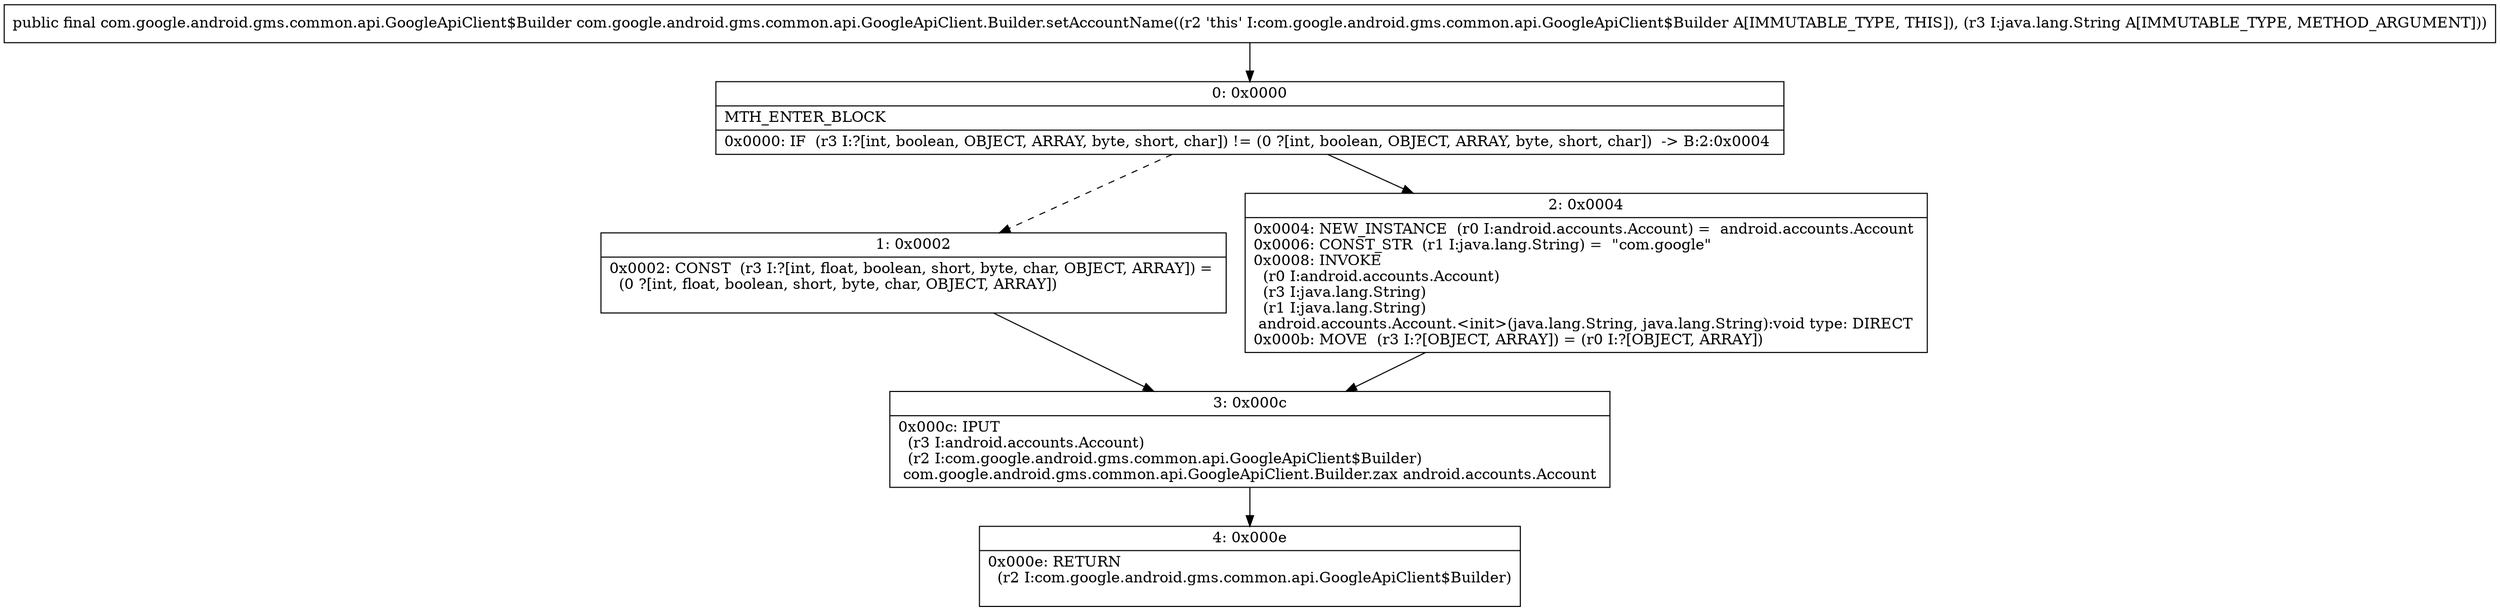 digraph "CFG forcom.google.android.gms.common.api.GoogleApiClient.Builder.setAccountName(Ljava\/lang\/String;)Lcom\/google\/android\/gms\/common\/api\/GoogleApiClient$Builder;" {
Node_0 [shape=record,label="{0\:\ 0x0000|MTH_ENTER_BLOCK\l|0x0000: IF  (r3 I:?[int, boolean, OBJECT, ARRAY, byte, short, char]) != (0 ?[int, boolean, OBJECT, ARRAY, byte, short, char])  \-\> B:2:0x0004 \l}"];
Node_1 [shape=record,label="{1\:\ 0x0002|0x0002: CONST  (r3 I:?[int, float, boolean, short, byte, char, OBJECT, ARRAY]) = \l  (0 ?[int, float, boolean, short, byte, char, OBJECT, ARRAY])\l \l}"];
Node_2 [shape=record,label="{2\:\ 0x0004|0x0004: NEW_INSTANCE  (r0 I:android.accounts.Account) =  android.accounts.Account \l0x0006: CONST_STR  (r1 I:java.lang.String) =  \"com.google\" \l0x0008: INVOKE  \l  (r0 I:android.accounts.Account)\l  (r3 I:java.lang.String)\l  (r1 I:java.lang.String)\l android.accounts.Account.\<init\>(java.lang.String, java.lang.String):void type: DIRECT \l0x000b: MOVE  (r3 I:?[OBJECT, ARRAY]) = (r0 I:?[OBJECT, ARRAY]) \l}"];
Node_3 [shape=record,label="{3\:\ 0x000c|0x000c: IPUT  \l  (r3 I:android.accounts.Account)\l  (r2 I:com.google.android.gms.common.api.GoogleApiClient$Builder)\l com.google.android.gms.common.api.GoogleApiClient.Builder.zax android.accounts.Account \l}"];
Node_4 [shape=record,label="{4\:\ 0x000e|0x000e: RETURN  \l  (r2 I:com.google.android.gms.common.api.GoogleApiClient$Builder)\l \l}"];
MethodNode[shape=record,label="{public final com.google.android.gms.common.api.GoogleApiClient$Builder com.google.android.gms.common.api.GoogleApiClient.Builder.setAccountName((r2 'this' I:com.google.android.gms.common.api.GoogleApiClient$Builder A[IMMUTABLE_TYPE, THIS]), (r3 I:java.lang.String A[IMMUTABLE_TYPE, METHOD_ARGUMENT])) }"];
MethodNode -> Node_0;
Node_0 -> Node_1[style=dashed];
Node_0 -> Node_2;
Node_1 -> Node_3;
Node_2 -> Node_3;
Node_3 -> Node_4;
}

